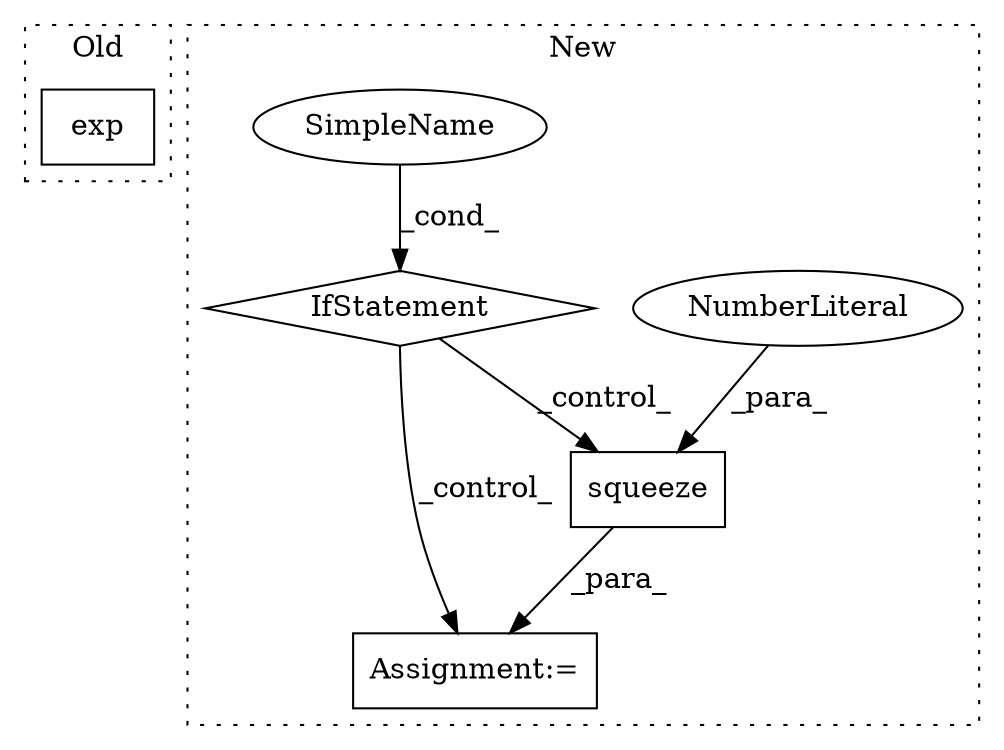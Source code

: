 digraph G {
subgraph cluster0 {
1 [label="exp" a="32" s="2192" l="5" shape="box"];
label = "Old";
style="dotted";
}
subgraph cluster1 {
2 [label="squeeze" a="32" s="2472,2481" l="8,1" shape="box"];
3 [label="Assignment:=" a="7" s="2465" l="1" shape="box"];
4 [label="NumberLiteral" a="34" s="2480" l="1" shape="ellipse"];
5 [label="IfStatement" a="25" s="2243,2282" l="4,2" shape="diamond"];
6 [label="SimpleName" a="42" s="" l="" shape="ellipse"];
label = "New";
style="dotted";
}
2 -> 3 [label="_para_"];
4 -> 2 [label="_para_"];
5 -> 2 [label="_control_"];
5 -> 3 [label="_control_"];
6 -> 5 [label="_cond_"];
}